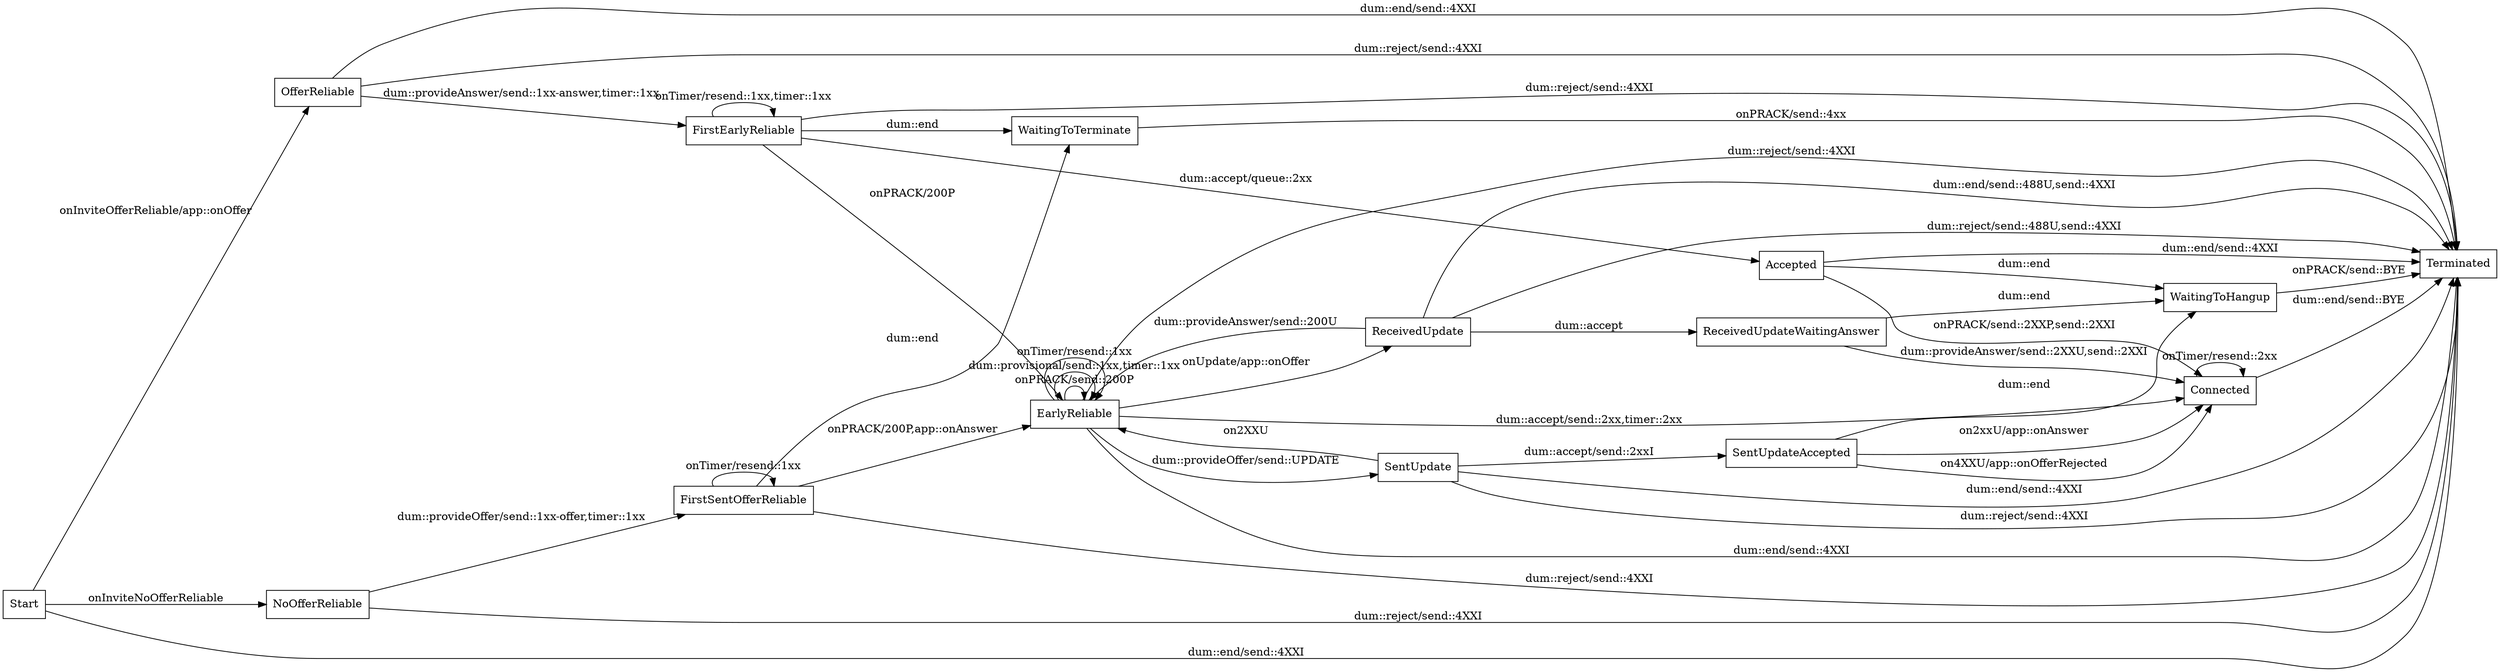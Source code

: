 //  names start with cap are states
//  names start with app:: are appliction handlers
//  names start with dum:: are dum interface to application
//  names start with lower case are actions
//  names start with on are events

digraph UAC {
  rankdir=LR;
  node [shape = box];

  Start -> OfferReliable                                [ label = "onInviteOfferReliable/app::onOffer" ];
  Start -> NoOfferReliable                              [ label = "onInviteNoOfferReliable" ];
  Start -> Terminated                                   [ label = "dum::end/send::4XXI" ];

  OfferReliable -> FirstEarlyReliable                   [ label = "dum::provideAnswer/send::1xx-answer,timer::1xx" ];
  OfferReliable -> Terminated                           [ label = "dum::end/send::4XXI" ];
  OfferReliable -> Terminated                           [ label = "dum::reject/send::4XXI" ];

  NoOfferReliable -> FirstSentOfferReliable             [ label = "dum::provideOffer/send::1xx-offer,timer::1xx" ];
  NoOfferReliable -> Terminated                         [ label = "dum::reject/send::4XXI" ];

  FirstSentOfferReliable -> FirstSentOfferReliable      [ label = "onTimer/resend::1xx" ];
  FirstSentOfferReliable -> EarlyReliable               [ label = "onPRACK/200P,app::onAnswer" ];
  FirstSentOfferReliable -> WaitingToTerminate          [ label = "dum::end" ];
  FirstSentOfferReliable -> Terminated                  [ label = "dum::reject/send::4XXI" ]; // wait for PRACK/200?

  FirstEarlyReliable -> FirstEarlyReliable              [ label = "onTimer/resend::1xx,timer::1xx" ];
  FirstEarlyReliable -> Accepted                        [ label = "dum::accept/queue::2xx" ];
  FirstEarlyReliable -> EarlyReliable                   [ label = "onPRACK/200P" ];
  FirstEarlyReliable -> WaitingToTerminate              [ label = "dum::end" ];
  FirstEarlyReliable -> Terminated                      [ label = "dum::reject/send::4XXI" ]; // wait for PRACK/200?

  Accepted -> Connected                                 [ label = "onPRACK/send::2XXP,send::2XXI" ];
  Accepted -> Terminated                                [ label = "dum::end/send::4XXI" ];
  Accepted -> WaitingToHangup                           [ label = "dum::end" ];
  // reject is not allowed once accepted

  EarlyReliable -> EarlyReliable                        [ label = "onPRACK/send::200P" ];
  EarlyReliable -> EarlyReliable                        [ label = "dum::provisional/send::1xx,timer::1xx" ];
  EarlyReliable -> EarlyReliable                        [ label = "onTimer/resend::1xx" ];
  EarlyReliable -> Connected                            [ label = "dum::accept/send::2xx,timer::2xx" ];
  EarlyReliable -> ReceivedUpdate                       [ label = "onUpdate/app::onOffer" ];
  EarlyReliable -> SentUpdate                           [ label = "dum::provideOffer/send::UPDATE" ];
  EarlyReliable -> Terminated                           [ label = "dum::end/send::4XXI" ];
  EarlyReliable -> Terminated                           [ label = "dum::reject/send::4XXI" ]; 

  SentUpdate -> SentUpdateAccepted                      [ label = "dum::accept/send::2xxI" ];
  SentUpdate -> EarlyReliable                           [ label = "on2XXU" ];
  SentUpdate -> Terminated                              [ label = "dum::end/send::4XXI" ];
  SentUpdate -> Terminated                              [ label = "dum::reject/send::4XXI" ]; 

  SentUpdateAccepted -> Connected                       [ label = "on2xxU/app::onAnswer" ];
  SentUpdateAccepted -> Connected                       [ label = "on4XXU/app::onOfferRejected" ];
  SentUpdateAccepted -> WaitingToHangup                 [ label = "dum::end" ];
  // reject is not allowed once accepted

  ReceivedUpdate -> ReceivedUpdateWaitingAnswer         [ label = "dum::accept" ];
  ReceivedUpdate -> EarlyReliable                       [ label = "dum::provideAnswer/send::200U" ];
  ReceivedUpdate -> Terminated                          [ label = "dum::end/send::488U,send::4XXI" ];
  ReceivedUpdate -> Terminated                          [ label = "dum::reject/send::488U,send::4XXI" ]; 

  ReceivedUpdateWaitingAnswer -> Connected              [ label = "dum::provideAnswer/send::2XXU,send::2XXI" ];
  ReceivedUpdateWaitingAnswer -> WaitingToHangup        [ label = "dum::end" ];
  // reject is not allowed once accepted

  Connected -> Connected                                [ label = "onTimer/resend::2xx" ];
  Connected -> Terminated                               [ label = "dum::end/send::BYE" ];
  // reject is not allowed once accepted

  WaitingToTerminate -> Terminated                      [ label = "onPRACK/send::4xx" ];
  // reject is not allowed once accepted

  WaitingToHangup -> Terminated                         [ label = "onPRACK/send::BYE" ];
  // reject is not allowed once accepted
}
